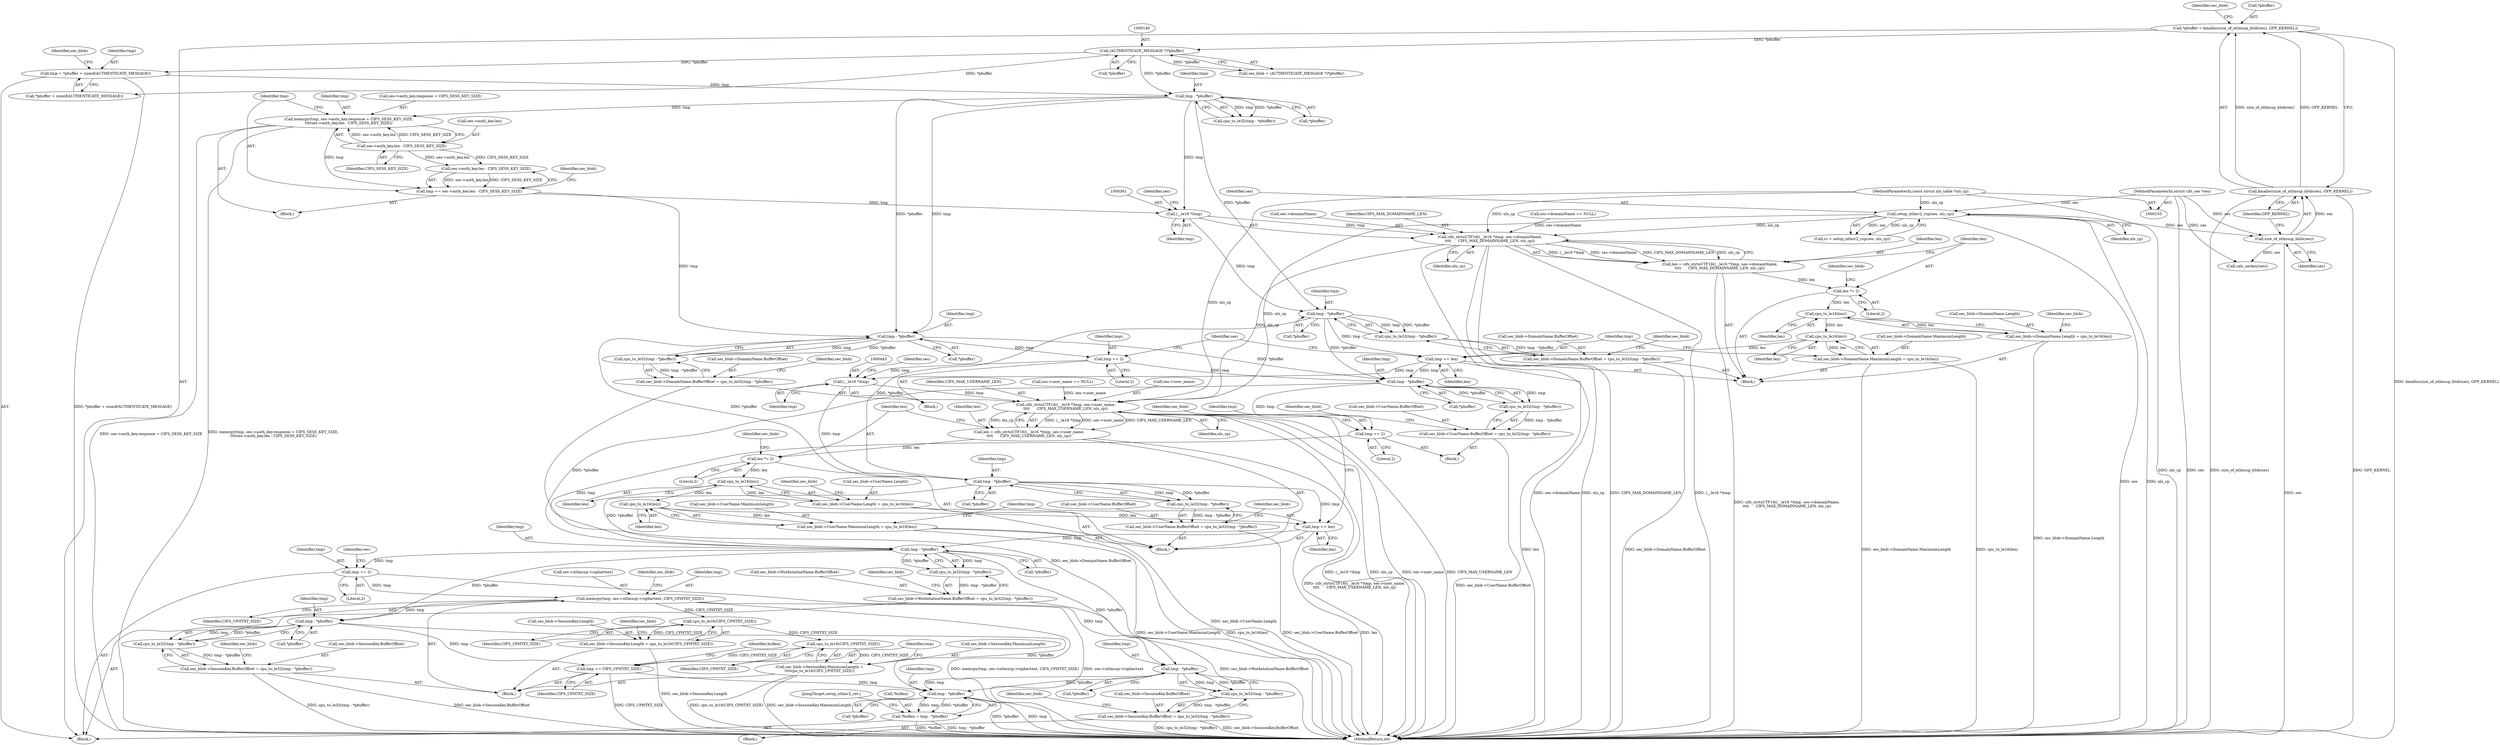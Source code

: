 digraph "0_linux_cabfb3680f78981d26c078a26e5c748531257ebb@API" {
"1000250" [label="(Call,memcpy(tmp, ses->auth_key.response + CIFS_SESS_KEY_SIZE,\n\t\t\t\tses->auth_key.len - CIFS_SESS_KEY_SIZE))"];
"1000239" [label="(Call,tmp - *pbuffer)"];
"1000196" [label="(Call,tmp = *pbuffer + sizeof(AUTHENTICATE_MESSAGE))"];
"1000139" [label="(Call,(AUTHENTICATE_MESSAGE *)*pbuffer)"];
"1000130" [label="(Call,*pbuffer = kmalloc(size_of_ntlmssp_blob(ses), GFP_KERNEL))"];
"1000133" [label="(Call,kmalloc(size_of_ntlmssp_blob(ses), GFP_KERNEL))"];
"1000134" [label="(Call,size_of_ntlmssp_blob(ses))"];
"1000115" [label="(Call,setup_ntlmv2_rsp(ses, nls_cp))"];
"1000106" [label="(MethodParameterIn,struct cifs_ses *ses)"];
"1000107" [label="(MethodParameterIn,const struct nls_table *nls_cp)"];
"1000259" [label="(Call,ses->auth_key.len - CIFS_SESS_KEY_SIZE)"];
"1000266" [label="(Call,tmp += ses->auth_key.len - CIFS_SESS_KEY_SIZE)"];
"1000333" [label="(Call,tmp - *pbuffer)"];
"1000332" [label="(Call,cpu_to_le32(tmp - *pbuffer))"];
"1000326" [label="(Call,sec_blob->DomainName.BufferOffset = cpu_to_le32(tmp - *pbuffer))"];
"1000351" [label="(Call,tmp += 2)"];
"1000415" [label="(Call,tmp - *pbuffer)"];
"1000414" [label="(Call,cpu_to_le32(tmp - *pbuffer))"];
"1000408" [label="(Call,sec_blob->UserName.BufferOffset = cpu_to_le32(tmp - *pbuffer))"];
"1000433" [label="(Call,tmp += 2)"];
"1000490" [label="(Call,tmp - *pbuffer)"];
"1000489" [label="(Call,cpu_to_le32(tmp - *pbuffer))"];
"1000483" [label="(Call,sec_blob->WorkstationName.BufferOffset = cpu_to_le32(tmp - *pbuffer))"];
"1000508" [label="(Call,tmp += 2)"];
"1000532" [label="(Call,memcpy(tmp, ses->ntlmssp->ciphertext, CIFS_CPHTXT_SIZE))"];
"1000547" [label="(Call,tmp - *pbuffer)"];
"1000546" [label="(Call,cpu_to_le32(tmp - *pbuffer))"];
"1000540" [label="(Call,sec_blob->SessionKey.BufferOffset = cpu_to_le32(tmp - *pbuffer))"];
"1000567" [label="(Call,tmp += CIFS_CPHTXT_SIZE)"];
"1000600" [label="(Call,tmp - *pbuffer)"];
"1000597" [label="(Call,*buflen = tmp - *pbuffer)"];
"1000557" [label="(Call,cpu_to_le16(CIFS_CPHTXT_SIZE))"];
"1000551" [label="(Call,sec_blob->SessionKey.Length = cpu_to_le16(CIFS_CPHTXT_SIZE))"];
"1000565" [label="(Call,cpu_to_le16(CIFS_CPHTXT_SIZE))"];
"1000559" [label="(Call,sec_blob->SessionKey.MaximumLength =\n\t\t\t\tcpu_to_le16(CIFS_CPHTXT_SIZE))"];
"1000579" [label="(Call,tmp - *pbuffer)"];
"1000578" [label="(Call,cpu_to_le32(tmp - *pbuffer))"];
"1000572" [label="(Call,sec_blob->SessionKey.BufferOffset = cpu_to_le32(tmp - *pbuffer))"];
"1000442" [label="(Call,(__le16 *)tmp)"];
"1000441" [label="(Call,cifs_strtoUTF16((__le16 *)tmp, ses->user_name,\n\t\t\t\t      CIFS_MAX_USERNAME_LEN, nls_cp))"];
"1000439" [label="(Call,len = cifs_strtoUTF16((__le16 *)tmp, ses->user_name,\n\t\t\t\t      CIFS_MAX_USERNAME_LEN, nls_cp))"];
"1000450" [label="(Call,len *= 2)"];
"1000470" [label="(Call,cpu_to_le16(len))"];
"1000464" [label="(Call,sec_blob->UserName.Length = cpu_to_le16(len))"];
"1000478" [label="(Call,cpu_to_le16(len))"];
"1000472" [label="(Call,sec_blob->UserName.MaximumLength = cpu_to_le16(len))"];
"1000480" [label="(Call,tmp += len)"];
"1000460" [label="(Call,tmp - *pbuffer)"];
"1000459" [label="(Call,cpu_to_le32(tmp - *pbuffer))"];
"1000453" [label="(Call,sec_blob->UserName.BufferOffset = cpu_to_le32(tmp - *pbuffer))"];
"1000360" [label="(Call,(__le16 *)tmp)"];
"1000359" [label="(Call,cifs_strtoUTF16((__le16 *)tmp, ses->domainName,\n\t\t\t\t      CIFS_MAX_DOMAINNAME_LEN, nls_cp))"];
"1000357" [label="(Call,len = cifs_strtoUTF16((__le16 *)tmp, ses->domainName,\n\t\t\t\t      CIFS_MAX_DOMAINNAME_LEN, nls_cp))"];
"1000368" [label="(Call,len *= 2)"];
"1000388" [label="(Call,cpu_to_le16(len))"];
"1000382" [label="(Call,sec_blob->DomainName.Length = cpu_to_le16(len))"];
"1000396" [label="(Call,cpu_to_le16(len))"];
"1000390" [label="(Call,sec_blob->DomainName.MaximumLength = cpu_to_le16(len))"];
"1000398" [label="(Call,tmp += len)"];
"1000378" [label="(Call,tmp - *pbuffer)"];
"1000377" [label="(Call,cpu_to_le32(tmp - *pbuffer))"];
"1000371" [label="(Call,sec_blob->DomainName.BufferOffset = cpu_to_le32(tmp - *pbuffer))"];
"1000422" [label="(Identifier,sec_blob)"];
"1000351" [label="(Call,tmp += 2)"];
"1000490" [label="(Call,tmp - *pbuffer)"];
"1000433" [label="(Call,tmp += 2)"];
"1000141" [label="(Call,*pbuffer)"];
"1000491" [label="(Identifier,tmp)"];
"1000327" [label="(Call,sec_blob->DomainName.BufferOffset)"];
"1000400" [label="(Identifier,len)"];
"1000353" [label="(Literal,2)"];
"1000440" [label="(Identifier,len)"];
"1000532" [label="(Call,memcpy(tmp, ses->ntlmssp->ciphertext, CIFS_CPHTXT_SIZE))"];
"1000355" [label="(Block,)"];
"1000479" [label="(Identifier,len)"];
"1000415" [label="(Call,tmp - *pbuffer)"];
"1000541" [label="(Call,sec_blob->SessionKey.BufferOffset)"];
"1000551" [label="(Call,sec_blob->SessionKey.Length = cpu_to_le16(CIFS_CPHTXT_SIZE))"];
"1000448" [label="(Identifier,CIFS_MAX_USERNAME_LEN)"];
"1000139" [label="(Call,(AUTHENTICATE_MESSAGE *)*pbuffer)"];
"1000566" [label="(Identifier,CIFS_CPHTXT_SIZE)"];
"1000335" [label="(Call,*pbuffer)"];
"1000531" [label="(Block,)"];
"1000461" [label="(Identifier,tmp)"];
"1000390" [label="(Call,sec_blob->DomainName.MaximumLength = cpu_to_le16(len))"];
"1000377" [label="(Call,cpu_to_le32(tmp - *pbuffer))"];
"1000260" [label="(Call,ses->auth_key.len)"];
"1000454" [label="(Call,sec_blob->UserName.BufferOffset)"];
"1000267" [label="(Identifier,tmp)"];
"1000106" [label="(MethodParameterIn,struct cifs_ses *ses)"];
"1000352" [label="(Identifier,tmp)"];
"1000138" [label="(Identifier,sec_blob)"];
"1000486" [label="(Identifier,sec_blob)"];
"1000601" [label="(Identifier,tmp)"];
"1000517" [label="(Identifier,ses)"];
"1000326" [label="(Call,sec_blob->DomainName.BufferOffset = cpu_to_le32(tmp - *pbuffer))"];
"1000434" [label="(Identifier,tmp)"];
"1000568" [label="(Identifier,tmp)"];
"1000471" [label="(Identifier,len)"];
"1000475" [label="(Identifier,sec_blob)"];
"1000382" [label="(Call,sec_blob->DomainName.Length = cpu_to_le16(len))"];
"1000251" [label="(Identifier,tmp)"];
"1000117" [label="(Identifier,nls_cp)"];
"1000409" [label="(Call,sec_blob->UserName.BufferOffset)"];
"1000573" [label="(Call,sec_blob->SessionKey.BufferOffset)"];
"1000320" [label="(Call,ses->domainName == NULL)"];
"1000600" [label="(Call,tmp - *pbuffer)"];
"1000508" [label="(Call,tmp += 2)"];
"1000137" [label="(Call,sec_blob = (AUTHENTICATE_MESSAGE *)*pbuffer)"];
"1000372" [label="(Call,sec_blob->DomainName.BufferOffset)"];
"1000452" [label="(Literal,2)"];
"1000478" [label="(Call,cpu_to_le16(len))"];
"1000362" [label="(Identifier,tmp)"];
"1000435" [label="(Literal,2)"];
"1000268" [label="(Call,ses->auth_key.len - CIFS_SESS_KEY_SIZE)"];
"1000450" [label="(Call,len *= 2)"];
"1000198" [label="(Call,*pbuffer + sizeof(AUTHENTICATE_MESSAGE))"];
"1000449" [label="(Identifier,nls_cp)"];
"1000414" [label="(Call,cpu_to_le32(tmp - *pbuffer))"];
"1000241" [label="(Call,*pbuffer)"];
"1000543" [label="(Identifier,sec_blob)"];
"1000408" [label="(Call,sec_blob->UserName.BufferOffset = cpu_to_le32(tmp - *pbuffer))"];
"1000552" [label="(Call,sec_blob->SessionKey.Length)"];
"1000380" [label="(Call,*pbuffer)"];
"1000597" [label="(Call,*buflen = tmp - *pbuffer)"];
"1000548" [label="(Identifier,tmp)"];
"1000266" [label="(Call,tmp += ses->auth_key.len - CIFS_SESS_KEY_SIZE)"];
"1000529" [label="(Call,calc_seckey(ses))"];
"1000578" [label="(Call,cpu_to_le32(tmp - *pbuffer))"];
"1000367" [label="(Identifier,nls_cp)"];
"1000402" [label="(Call,ses->user_name == NULL)"];
"1000464" [label="(Call,sec_blob->UserName.Length = cpu_to_le16(len))"];
"1000371" [label="(Call,sec_blob->DomainName.BufferOffset = cpu_to_le32(tmp - *pbuffer))"];
"1000360" [label="(Call,(__le16 *)tmp)"];
"1000115" [label="(Call,setup_ntlmv2_rsp(ses, nls_cp))"];
"1000359" [label="(Call,cifs_strtoUTF16((__le16 *)tmp, ses->domainName,\n\t\t\t\t      CIFS_MAX_DOMAINNAME_LEN, nls_cp))"];
"1000546" [label="(Call,cpu_to_le32(tmp - *pbuffer))"];
"1000581" [label="(Call,*pbuffer)"];
"1000416" [label="(Identifier,tmp)"];
"1000437" [label="(Block,)"];
"1000473" [label="(Call,sec_blob->UserName.MaximumLength)"];
"1000470" [label="(Call,cpu_to_le16(len))"];
"1000113" [label="(Call,rc = setup_ntlmv2_rsp(ses, nls_cp))"];
"1000259" [label="(Call,ses->auth_key.len - CIFS_SESS_KEY_SIZE)"];
"1000134" [label="(Call,size_of_ntlmssp_blob(ses))"];
"1000357" [label="(Call,len = cifs_strtoUTF16((__le16 *)tmp, ses->domainName,\n\t\t\t\t      CIFS_MAX_DOMAINNAME_LEN, nls_cp))"];
"1000385" [label="(Identifier,sec_blob)"];
"1000240" [label="(Identifier,tmp)"];
"1000558" [label="(Identifier,CIFS_CPHTXT_SIZE)"];
"1000196" [label="(Call,tmp = *pbuffer + sizeof(AUTHENTICATE_MESSAGE))"];
"1000559" [label="(Call,sec_blob->SessionKey.MaximumLength =\n\t\t\t\tcpu_to_le16(CIFS_CPHTXT_SIZE))"];
"1000334" [label="(Identifier,tmp)"];
"1000489" [label="(Call,cpu_to_le32(tmp - *pbuffer))"];
"1000399" [label="(Identifier,tmp)"];
"1000554" [label="(Identifier,sec_blob)"];
"1000472" [label="(Call,sec_blob->UserName.MaximumLength = cpu_to_le16(len))"];
"1000389" [label="(Identifier,len)"];
"1000252" [label="(Call,ses->auth_key.response + CIFS_SESS_KEY_SIZE)"];
"1000265" [label="(Identifier,CIFS_SESS_KEY_SIZE)"];
"1000580" [label="(Identifier,tmp)"];
"1000460" [label="(Call,tmp - *pbuffer)"];
"1000482" [label="(Identifier,len)"];
"1000572" [label="(Call,sec_blob->SessionKey.BufferOffset = cpu_to_le32(tmp - *pbuffer))"];
"1000451" [label="(Identifier,len)"];
"1000446" [label="(Identifier,ses)"];
"1000370" [label="(Literal,2)"];
"1000509" [label="(Identifier,tmp)"];
"1000383" [label="(Call,sec_blob->DomainName.Length)"];
"1000364" [label="(Identifier,ses)"];
"1000340" [label="(Identifier,sec_blob)"];
"1000481" [label="(Identifier,tmp)"];
"1000332" [label="(Call,cpu_to_le32(tmp - *pbuffer))"];
"1000492" [label="(Call,*pbuffer)"];
"1000607" [label="(MethodReturn,int)"];
"1000510" [label="(Literal,2)"];
"1000480" [label="(Call,tmp += len)"];
"1000557" [label="(Call,cpu_to_le16(CIFS_CPHTXT_SIZE))"];
"1000417" [label="(Call,*pbuffer)"];
"1000579" [label="(Call,tmp - *pbuffer)"];
"1000533" [label="(Identifier,tmp)"];
"1000391" [label="(Call,sec_blob->DomainName.MaximumLength)"];
"1000249" [label="(Block,)"];
"1000131" [label="(Call,*pbuffer)"];
"1000497" [label="(Identifier,sec_blob)"];
"1000444" [label="(Identifier,tmp)"];
"1000453" [label="(Call,sec_blob->UserName.BufferOffset = cpu_to_le32(tmp - *pbuffer))"];
"1000363" [label="(Call,ses->domainName)"];
"1000397" [label="(Identifier,len)"];
"1000562" [label="(Identifier,sec_blob)"];
"1000278" [label="(Identifier,sec_blob)"];
"1000586" [label="(Identifier,sec_blob)"];
"1000398" [label="(Call,tmp += len)"];
"1000549" [label="(Call,*pbuffer)"];
"1000540" [label="(Call,sec_blob->SessionKey.BufferOffset = cpu_to_le32(tmp - *pbuffer))"];
"1000368" [label="(Call,len *= 2)"];
"1000439" [label="(Call,len = cifs_strtoUTF16((__le16 *)tmp, ses->user_name,\n\t\t\t\t      CIFS_MAX_USERNAME_LEN, nls_cp))"];
"1000445" [label="(Call,ses->user_name)"];
"1000604" [label="(JumpTarget,setup_ntlmv2_ret:)"];
"1000459" [label="(Call,cpu_to_le32(tmp - *pbuffer))"];
"1000369" [label="(Identifier,len)"];
"1000205" [label="(Identifier,sec_blob)"];
"1000135" [label="(Identifier,ses)"];
"1000325" [label="(Block,)"];
"1000456" [label="(Identifier,sec_blob)"];
"1000130" [label="(Call,*pbuffer = kmalloc(size_of_ntlmssp_blob(ses), GFP_KERNEL))"];
"1000539" [label="(Identifier,CIFS_CPHTXT_SIZE)"];
"1000465" [label="(Call,sec_blob->UserName.Length)"];
"1000238" [label="(Call,cpu_to_le32(tmp - *pbuffer))"];
"1000404" [label="(Identifier,ses)"];
"1000250" [label="(Call,memcpy(tmp, ses->auth_key.response + CIFS_SESS_KEY_SIZE,\n\t\t\t\tses->auth_key.len - CIFS_SESS_KEY_SIZE))"];
"1000467" [label="(Identifier,sec_blob)"];
"1000602" [label="(Call,*pbuffer)"];
"1000483" [label="(Call,sec_blob->WorkstationName.BufferOffset = cpu_to_le32(tmp - *pbuffer))"];
"1000599" [label="(Identifier,buflen)"];
"1000462" [label="(Call,*pbuffer)"];
"1000567" [label="(Call,tmp += CIFS_CPHTXT_SIZE)"];
"1000197" [label="(Identifier,tmp)"];
"1000442" [label="(Call,(__le16 *)tmp)"];
"1000396" [label="(Call,cpu_to_le16(len))"];
"1000374" [label="(Identifier,sec_blob)"];
"1000393" [label="(Identifier,sec_blob)"];
"1000571" [label="(Block,)"];
"1000388" [label="(Call,cpu_to_le16(len))"];
"1000441" [label="(Call,cifs_strtoUTF16((__le16 *)tmp, ses->user_name,\n\t\t\t\t      CIFS_MAX_USERNAME_LEN, nls_cp))"];
"1000358" [label="(Identifier,len)"];
"1000107" [label="(MethodParameterIn,const struct nls_table *nls_cp)"];
"1000136" [label="(Identifier,GFP_KERNEL)"];
"1000407" [label="(Block,)"];
"1000565" [label="(Call,cpu_to_le16(CIFS_CPHTXT_SIZE))"];
"1000534" [label="(Call,ses->ntlmssp->ciphertext)"];
"1000560" [label="(Call,sec_blob->SessionKey.MaximumLength)"];
"1000378" [label="(Call,tmp - *pbuffer)"];
"1000484" [label="(Call,sec_blob->WorkstationName.BufferOffset)"];
"1000379" [label="(Identifier,tmp)"];
"1000547" [label="(Call,tmp - *pbuffer)"];
"1000116" [label="(Identifier,ses)"];
"1000133" [label="(Call,kmalloc(size_of_ntlmssp_blob(ses), GFP_KERNEL))"];
"1000333" [label="(Call,tmp - *pbuffer)"];
"1000366" [label="(Identifier,CIFS_MAX_DOMAINNAME_LEN)"];
"1000108" [label="(Block,)"];
"1000239" [label="(Call,tmp - *pbuffer)"];
"1000598" [label="(Call,*buflen)"];
"1000569" [label="(Identifier,CIFS_CPHTXT_SIZE)"];
"1000250" -> "1000249"  [label="AST: "];
"1000250" -> "1000259"  [label="CFG: "];
"1000251" -> "1000250"  [label="AST: "];
"1000252" -> "1000250"  [label="AST: "];
"1000259" -> "1000250"  [label="AST: "];
"1000267" -> "1000250"  [label="CFG: "];
"1000250" -> "1000607"  [label="DDG: ses->auth_key.response + CIFS_SESS_KEY_SIZE"];
"1000250" -> "1000607"  [label="DDG: memcpy(tmp, ses->auth_key.response + CIFS_SESS_KEY_SIZE,\n\t\t\t\tses->auth_key.len - CIFS_SESS_KEY_SIZE)"];
"1000239" -> "1000250"  [label="DDG: tmp"];
"1000259" -> "1000250"  [label="DDG: ses->auth_key.len"];
"1000259" -> "1000250"  [label="DDG: CIFS_SESS_KEY_SIZE"];
"1000250" -> "1000266"  [label="DDG: tmp"];
"1000239" -> "1000238"  [label="AST: "];
"1000239" -> "1000241"  [label="CFG: "];
"1000240" -> "1000239"  [label="AST: "];
"1000241" -> "1000239"  [label="AST: "];
"1000238" -> "1000239"  [label="CFG: "];
"1000239" -> "1000238"  [label="DDG: tmp"];
"1000239" -> "1000238"  [label="DDG: *pbuffer"];
"1000196" -> "1000239"  [label="DDG: tmp"];
"1000139" -> "1000239"  [label="DDG: *pbuffer"];
"1000239" -> "1000333"  [label="DDG: tmp"];
"1000239" -> "1000333"  [label="DDG: *pbuffer"];
"1000239" -> "1000360"  [label="DDG: tmp"];
"1000239" -> "1000378"  [label="DDG: *pbuffer"];
"1000196" -> "1000108"  [label="AST: "];
"1000196" -> "1000198"  [label="CFG: "];
"1000197" -> "1000196"  [label="AST: "];
"1000198" -> "1000196"  [label="AST: "];
"1000205" -> "1000196"  [label="CFG: "];
"1000196" -> "1000607"  [label="DDG: *pbuffer + sizeof(AUTHENTICATE_MESSAGE)"];
"1000139" -> "1000196"  [label="DDG: *pbuffer"];
"1000139" -> "1000137"  [label="AST: "];
"1000139" -> "1000141"  [label="CFG: "];
"1000140" -> "1000139"  [label="AST: "];
"1000141" -> "1000139"  [label="AST: "];
"1000137" -> "1000139"  [label="CFG: "];
"1000139" -> "1000137"  [label="DDG: *pbuffer"];
"1000130" -> "1000139"  [label="DDG: *pbuffer"];
"1000139" -> "1000198"  [label="DDG: *pbuffer"];
"1000130" -> "1000108"  [label="AST: "];
"1000130" -> "1000133"  [label="CFG: "];
"1000131" -> "1000130"  [label="AST: "];
"1000133" -> "1000130"  [label="AST: "];
"1000138" -> "1000130"  [label="CFG: "];
"1000130" -> "1000607"  [label="DDG: kmalloc(size_of_ntlmssp_blob(ses), GFP_KERNEL)"];
"1000133" -> "1000130"  [label="DDG: size_of_ntlmssp_blob(ses)"];
"1000133" -> "1000130"  [label="DDG: GFP_KERNEL"];
"1000133" -> "1000136"  [label="CFG: "];
"1000134" -> "1000133"  [label="AST: "];
"1000136" -> "1000133"  [label="AST: "];
"1000133" -> "1000607"  [label="DDG: size_of_ntlmssp_blob(ses)"];
"1000133" -> "1000607"  [label="DDG: GFP_KERNEL"];
"1000134" -> "1000133"  [label="DDG: ses"];
"1000134" -> "1000135"  [label="CFG: "];
"1000135" -> "1000134"  [label="AST: "];
"1000136" -> "1000134"  [label="CFG: "];
"1000134" -> "1000607"  [label="DDG: ses"];
"1000115" -> "1000134"  [label="DDG: ses"];
"1000106" -> "1000134"  [label="DDG: ses"];
"1000134" -> "1000529"  [label="DDG: ses"];
"1000115" -> "1000113"  [label="AST: "];
"1000115" -> "1000117"  [label="CFG: "];
"1000116" -> "1000115"  [label="AST: "];
"1000117" -> "1000115"  [label="AST: "];
"1000113" -> "1000115"  [label="CFG: "];
"1000115" -> "1000607"  [label="DDG: nls_cp"];
"1000115" -> "1000607"  [label="DDG: ses"];
"1000115" -> "1000113"  [label="DDG: ses"];
"1000115" -> "1000113"  [label="DDG: nls_cp"];
"1000106" -> "1000115"  [label="DDG: ses"];
"1000107" -> "1000115"  [label="DDG: nls_cp"];
"1000115" -> "1000359"  [label="DDG: nls_cp"];
"1000115" -> "1000441"  [label="DDG: nls_cp"];
"1000106" -> "1000103"  [label="AST: "];
"1000106" -> "1000607"  [label="DDG: ses"];
"1000106" -> "1000529"  [label="DDG: ses"];
"1000107" -> "1000103"  [label="AST: "];
"1000107" -> "1000607"  [label="DDG: nls_cp"];
"1000107" -> "1000359"  [label="DDG: nls_cp"];
"1000107" -> "1000441"  [label="DDG: nls_cp"];
"1000259" -> "1000265"  [label="CFG: "];
"1000260" -> "1000259"  [label="AST: "];
"1000265" -> "1000259"  [label="AST: "];
"1000259" -> "1000268"  [label="DDG: ses->auth_key.len"];
"1000259" -> "1000268"  [label="DDG: CIFS_SESS_KEY_SIZE"];
"1000266" -> "1000249"  [label="AST: "];
"1000266" -> "1000268"  [label="CFG: "];
"1000267" -> "1000266"  [label="AST: "];
"1000268" -> "1000266"  [label="AST: "];
"1000278" -> "1000266"  [label="CFG: "];
"1000268" -> "1000266"  [label="DDG: ses->auth_key.len"];
"1000268" -> "1000266"  [label="DDG: CIFS_SESS_KEY_SIZE"];
"1000266" -> "1000333"  [label="DDG: tmp"];
"1000266" -> "1000360"  [label="DDG: tmp"];
"1000333" -> "1000332"  [label="AST: "];
"1000333" -> "1000335"  [label="CFG: "];
"1000334" -> "1000333"  [label="AST: "];
"1000335" -> "1000333"  [label="AST: "];
"1000332" -> "1000333"  [label="CFG: "];
"1000333" -> "1000332"  [label="DDG: tmp"];
"1000333" -> "1000332"  [label="DDG: *pbuffer"];
"1000333" -> "1000351"  [label="DDG: tmp"];
"1000333" -> "1000415"  [label="DDG: *pbuffer"];
"1000333" -> "1000460"  [label="DDG: *pbuffer"];
"1000332" -> "1000326"  [label="AST: "];
"1000326" -> "1000332"  [label="CFG: "];
"1000332" -> "1000326"  [label="DDG: tmp - *pbuffer"];
"1000326" -> "1000325"  [label="AST: "];
"1000327" -> "1000326"  [label="AST: "];
"1000340" -> "1000326"  [label="CFG: "];
"1000326" -> "1000607"  [label="DDG: sec_blob->DomainName.BufferOffset"];
"1000351" -> "1000325"  [label="AST: "];
"1000351" -> "1000353"  [label="CFG: "];
"1000352" -> "1000351"  [label="AST: "];
"1000353" -> "1000351"  [label="AST: "];
"1000404" -> "1000351"  [label="CFG: "];
"1000351" -> "1000415"  [label="DDG: tmp"];
"1000351" -> "1000442"  [label="DDG: tmp"];
"1000415" -> "1000414"  [label="AST: "];
"1000415" -> "1000417"  [label="CFG: "];
"1000416" -> "1000415"  [label="AST: "];
"1000417" -> "1000415"  [label="AST: "];
"1000414" -> "1000415"  [label="CFG: "];
"1000415" -> "1000414"  [label="DDG: tmp"];
"1000415" -> "1000414"  [label="DDG: *pbuffer"];
"1000398" -> "1000415"  [label="DDG: tmp"];
"1000378" -> "1000415"  [label="DDG: *pbuffer"];
"1000415" -> "1000433"  [label="DDG: tmp"];
"1000415" -> "1000490"  [label="DDG: *pbuffer"];
"1000414" -> "1000408"  [label="AST: "];
"1000408" -> "1000414"  [label="CFG: "];
"1000414" -> "1000408"  [label="DDG: tmp - *pbuffer"];
"1000408" -> "1000407"  [label="AST: "];
"1000409" -> "1000408"  [label="AST: "];
"1000422" -> "1000408"  [label="CFG: "];
"1000408" -> "1000607"  [label="DDG: sec_blob->UserName.BufferOffset"];
"1000433" -> "1000407"  [label="AST: "];
"1000433" -> "1000435"  [label="CFG: "];
"1000434" -> "1000433"  [label="AST: "];
"1000435" -> "1000433"  [label="AST: "];
"1000486" -> "1000433"  [label="CFG: "];
"1000433" -> "1000490"  [label="DDG: tmp"];
"1000490" -> "1000489"  [label="AST: "];
"1000490" -> "1000492"  [label="CFG: "];
"1000491" -> "1000490"  [label="AST: "];
"1000492" -> "1000490"  [label="AST: "];
"1000489" -> "1000490"  [label="CFG: "];
"1000490" -> "1000489"  [label="DDG: tmp"];
"1000490" -> "1000489"  [label="DDG: *pbuffer"];
"1000480" -> "1000490"  [label="DDG: tmp"];
"1000460" -> "1000490"  [label="DDG: *pbuffer"];
"1000490" -> "1000508"  [label="DDG: tmp"];
"1000490" -> "1000547"  [label="DDG: *pbuffer"];
"1000490" -> "1000579"  [label="DDG: *pbuffer"];
"1000489" -> "1000483"  [label="AST: "];
"1000483" -> "1000489"  [label="CFG: "];
"1000489" -> "1000483"  [label="DDG: tmp - *pbuffer"];
"1000483" -> "1000108"  [label="AST: "];
"1000484" -> "1000483"  [label="AST: "];
"1000497" -> "1000483"  [label="CFG: "];
"1000483" -> "1000607"  [label="DDG: sec_blob->WorkstationName.BufferOffset"];
"1000508" -> "1000108"  [label="AST: "];
"1000508" -> "1000510"  [label="CFG: "];
"1000509" -> "1000508"  [label="AST: "];
"1000510" -> "1000508"  [label="AST: "];
"1000517" -> "1000508"  [label="CFG: "];
"1000508" -> "1000532"  [label="DDG: tmp"];
"1000508" -> "1000579"  [label="DDG: tmp"];
"1000532" -> "1000531"  [label="AST: "];
"1000532" -> "1000539"  [label="CFG: "];
"1000533" -> "1000532"  [label="AST: "];
"1000534" -> "1000532"  [label="AST: "];
"1000539" -> "1000532"  [label="AST: "];
"1000543" -> "1000532"  [label="CFG: "];
"1000532" -> "1000607"  [label="DDG: ses->ntlmssp->ciphertext"];
"1000532" -> "1000607"  [label="DDG: memcpy(tmp, ses->ntlmssp->ciphertext, CIFS_CPHTXT_SIZE)"];
"1000532" -> "1000547"  [label="DDG: tmp"];
"1000532" -> "1000557"  [label="DDG: CIFS_CPHTXT_SIZE"];
"1000547" -> "1000546"  [label="AST: "];
"1000547" -> "1000549"  [label="CFG: "];
"1000548" -> "1000547"  [label="AST: "];
"1000549" -> "1000547"  [label="AST: "];
"1000546" -> "1000547"  [label="CFG: "];
"1000547" -> "1000546"  [label="DDG: tmp"];
"1000547" -> "1000546"  [label="DDG: *pbuffer"];
"1000547" -> "1000567"  [label="DDG: tmp"];
"1000547" -> "1000600"  [label="DDG: *pbuffer"];
"1000546" -> "1000540"  [label="AST: "];
"1000540" -> "1000546"  [label="CFG: "];
"1000546" -> "1000540"  [label="DDG: tmp - *pbuffer"];
"1000540" -> "1000531"  [label="AST: "];
"1000541" -> "1000540"  [label="AST: "];
"1000554" -> "1000540"  [label="CFG: "];
"1000540" -> "1000607"  [label="DDG: cpu_to_le32(tmp - *pbuffer)"];
"1000540" -> "1000607"  [label="DDG: sec_blob->SessionKey.BufferOffset"];
"1000567" -> "1000531"  [label="AST: "];
"1000567" -> "1000569"  [label="CFG: "];
"1000568" -> "1000567"  [label="AST: "];
"1000569" -> "1000567"  [label="AST: "];
"1000599" -> "1000567"  [label="CFG: "];
"1000567" -> "1000607"  [label="DDG: CIFS_CPHTXT_SIZE"];
"1000565" -> "1000567"  [label="DDG: CIFS_CPHTXT_SIZE"];
"1000567" -> "1000600"  [label="DDG: tmp"];
"1000600" -> "1000597"  [label="AST: "];
"1000600" -> "1000602"  [label="CFG: "];
"1000601" -> "1000600"  [label="AST: "];
"1000602" -> "1000600"  [label="AST: "];
"1000597" -> "1000600"  [label="CFG: "];
"1000600" -> "1000607"  [label="DDG: *pbuffer"];
"1000600" -> "1000607"  [label="DDG: tmp"];
"1000600" -> "1000597"  [label="DDG: tmp"];
"1000600" -> "1000597"  [label="DDG: *pbuffer"];
"1000579" -> "1000600"  [label="DDG: tmp"];
"1000579" -> "1000600"  [label="DDG: *pbuffer"];
"1000597" -> "1000108"  [label="AST: "];
"1000598" -> "1000597"  [label="AST: "];
"1000604" -> "1000597"  [label="CFG: "];
"1000597" -> "1000607"  [label="DDG: *buflen"];
"1000597" -> "1000607"  [label="DDG: tmp - *pbuffer"];
"1000557" -> "1000551"  [label="AST: "];
"1000557" -> "1000558"  [label="CFG: "];
"1000558" -> "1000557"  [label="AST: "];
"1000551" -> "1000557"  [label="CFG: "];
"1000557" -> "1000551"  [label="DDG: CIFS_CPHTXT_SIZE"];
"1000557" -> "1000565"  [label="DDG: CIFS_CPHTXT_SIZE"];
"1000551" -> "1000531"  [label="AST: "];
"1000552" -> "1000551"  [label="AST: "];
"1000562" -> "1000551"  [label="CFG: "];
"1000551" -> "1000607"  [label="DDG: sec_blob->SessionKey.Length"];
"1000565" -> "1000559"  [label="AST: "];
"1000565" -> "1000566"  [label="CFG: "];
"1000566" -> "1000565"  [label="AST: "];
"1000559" -> "1000565"  [label="CFG: "];
"1000565" -> "1000559"  [label="DDG: CIFS_CPHTXT_SIZE"];
"1000559" -> "1000531"  [label="AST: "];
"1000560" -> "1000559"  [label="AST: "];
"1000568" -> "1000559"  [label="CFG: "];
"1000559" -> "1000607"  [label="DDG: sec_blob->SessionKey.MaximumLength"];
"1000559" -> "1000607"  [label="DDG: cpu_to_le16(CIFS_CPHTXT_SIZE)"];
"1000579" -> "1000578"  [label="AST: "];
"1000579" -> "1000581"  [label="CFG: "];
"1000580" -> "1000579"  [label="AST: "];
"1000581" -> "1000579"  [label="AST: "];
"1000578" -> "1000579"  [label="CFG: "];
"1000579" -> "1000578"  [label="DDG: tmp"];
"1000579" -> "1000578"  [label="DDG: *pbuffer"];
"1000578" -> "1000572"  [label="AST: "];
"1000572" -> "1000578"  [label="CFG: "];
"1000578" -> "1000572"  [label="DDG: tmp - *pbuffer"];
"1000572" -> "1000571"  [label="AST: "];
"1000573" -> "1000572"  [label="AST: "];
"1000586" -> "1000572"  [label="CFG: "];
"1000572" -> "1000607"  [label="DDG: cpu_to_le32(tmp - *pbuffer)"];
"1000572" -> "1000607"  [label="DDG: sec_blob->SessionKey.BufferOffset"];
"1000442" -> "1000441"  [label="AST: "];
"1000442" -> "1000444"  [label="CFG: "];
"1000443" -> "1000442"  [label="AST: "];
"1000444" -> "1000442"  [label="AST: "];
"1000446" -> "1000442"  [label="CFG: "];
"1000442" -> "1000441"  [label="DDG: tmp"];
"1000398" -> "1000442"  [label="DDG: tmp"];
"1000442" -> "1000460"  [label="DDG: tmp"];
"1000441" -> "1000439"  [label="AST: "];
"1000441" -> "1000449"  [label="CFG: "];
"1000445" -> "1000441"  [label="AST: "];
"1000448" -> "1000441"  [label="AST: "];
"1000449" -> "1000441"  [label="AST: "];
"1000439" -> "1000441"  [label="CFG: "];
"1000441" -> "1000607"  [label="DDG: (__le16 *)tmp"];
"1000441" -> "1000607"  [label="DDG: nls_cp"];
"1000441" -> "1000607"  [label="DDG: ses->user_name"];
"1000441" -> "1000607"  [label="DDG: CIFS_MAX_USERNAME_LEN"];
"1000441" -> "1000439"  [label="DDG: (__le16 *)tmp"];
"1000441" -> "1000439"  [label="DDG: ses->user_name"];
"1000441" -> "1000439"  [label="DDG: CIFS_MAX_USERNAME_LEN"];
"1000441" -> "1000439"  [label="DDG: nls_cp"];
"1000402" -> "1000441"  [label="DDG: ses->user_name"];
"1000359" -> "1000441"  [label="DDG: nls_cp"];
"1000439" -> "1000437"  [label="AST: "];
"1000440" -> "1000439"  [label="AST: "];
"1000451" -> "1000439"  [label="CFG: "];
"1000439" -> "1000607"  [label="DDG: cifs_strtoUTF16((__le16 *)tmp, ses->user_name,\n\t\t\t\t      CIFS_MAX_USERNAME_LEN, nls_cp)"];
"1000439" -> "1000450"  [label="DDG: len"];
"1000450" -> "1000437"  [label="AST: "];
"1000450" -> "1000452"  [label="CFG: "];
"1000451" -> "1000450"  [label="AST: "];
"1000452" -> "1000450"  [label="AST: "];
"1000456" -> "1000450"  [label="CFG: "];
"1000450" -> "1000470"  [label="DDG: len"];
"1000470" -> "1000464"  [label="AST: "];
"1000470" -> "1000471"  [label="CFG: "];
"1000471" -> "1000470"  [label="AST: "];
"1000464" -> "1000470"  [label="CFG: "];
"1000470" -> "1000464"  [label="DDG: len"];
"1000470" -> "1000478"  [label="DDG: len"];
"1000464" -> "1000437"  [label="AST: "];
"1000465" -> "1000464"  [label="AST: "];
"1000475" -> "1000464"  [label="CFG: "];
"1000464" -> "1000607"  [label="DDG: sec_blob->UserName.Length"];
"1000478" -> "1000472"  [label="AST: "];
"1000478" -> "1000479"  [label="CFG: "];
"1000479" -> "1000478"  [label="AST: "];
"1000472" -> "1000478"  [label="CFG: "];
"1000478" -> "1000472"  [label="DDG: len"];
"1000478" -> "1000480"  [label="DDG: len"];
"1000472" -> "1000437"  [label="AST: "];
"1000473" -> "1000472"  [label="AST: "];
"1000481" -> "1000472"  [label="CFG: "];
"1000472" -> "1000607"  [label="DDG: sec_blob->UserName.MaximumLength"];
"1000472" -> "1000607"  [label="DDG: cpu_to_le16(len)"];
"1000480" -> "1000437"  [label="AST: "];
"1000480" -> "1000482"  [label="CFG: "];
"1000481" -> "1000480"  [label="AST: "];
"1000482" -> "1000480"  [label="AST: "];
"1000486" -> "1000480"  [label="CFG: "];
"1000480" -> "1000607"  [label="DDG: len"];
"1000460" -> "1000480"  [label="DDG: tmp"];
"1000460" -> "1000459"  [label="AST: "];
"1000460" -> "1000462"  [label="CFG: "];
"1000461" -> "1000460"  [label="AST: "];
"1000462" -> "1000460"  [label="AST: "];
"1000459" -> "1000460"  [label="CFG: "];
"1000460" -> "1000459"  [label="DDG: tmp"];
"1000460" -> "1000459"  [label="DDG: *pbuffer"];
"1000378" -> "1000460"  [label="DDG: *pbuffer"];
"1000459" -> "1000453"  [label="AST: "];
"1000453" -> "1000459"  [label="CFG: "];
"1000459" -> "1000453"  [label="DDG: tmp - *pbuffer"];
"1000453" -> "1000437"  [label="AST: "];
"1000454" -> "1000453"  [label="AST: "];
"1000467" -> "1000453"  [label="CFG: "];
"1000453" -> "1000607"  [label="DDG: sec_blob->UserName.BufferOffset"];
"1000360" -> "1000359"  [label="AST: "];
"1000360" -> "1000362"  [label="CFG: "];
"1000361" -> "1000360"  [label="AST: "];
"1000362" -> "1000360"  [label="AST: "];
"1000364" -> "1000360"  [label="CFG: "];
"1000360" -> "1000359"  [label="DDG: tmp"];
"1000360" -> "1000378"  [label="DDG: tmp"];
"1000359" -> "1000357"  [label="AST: "];
"1000359" -> "1000367"  [label="CFG: "];
"1000363" -> "1000359"  [label="AST: "];
"1000366" -> "1000359"  [label="AST: "];
"1000367" -> "1000359"  [label="AST: "];
"1000357" -> "1000359"  [label="CFG: "];
"1000359" -> "1000607"  [label="DDG: nls_cp"];
"1000359" -> "1000607"  [label="DDG: CIFS_MAX_DOMAINNAME_LEN"];
"1000359" -> "1000607"  [label="DDG: (__le16 *)tmp"];
"1000359" -> "1000607"  [label="DDG: ses->domainName"];
"1000359" -> "1000357"  [label="DDG: (__le16 *)tmp"];
"1000359" -> "1000357"  [label="DDG: ses->domainName"];
"1000359" -> "1000357"  [label="DDG: CIFS_MAX_DOMAINNAME_LEN"];
"1000359" -> "1000357"  [label="DDG: nls_cp"];
"1000320" -> "1000359"  [label="DDG: ses->domainName"];
"1000357" -> "1000355"  [label="AST: "];
"1000358" -> "1000357"  [label="AST: "];
"1000369" -> "1000357"  [label="CFG: "];
"1000357" -> "1000607"  [label="DDG: cifs_strtoUTF16((__le16 *)tmp, ses->domainName,\n\t\t\t\t      CIFS_MAX_DOMAINNAME_LEN, nls_cp)"];
"1000357" -> "1000368"  [label="DDG: len"];
"1000368" -> "1000355"  [label="AST: "];
"1000368" -> "1000370"  [label="CFG: "];
"1000369" -> "1000368"  [label="AST: "];
"1000370" -> "1000368"  [label="AST: "];
"1000374" -> "1000368"  [label="CFG: "];
"1000368" -> "1000388"  [label="DDG: len"];
"1000388" -> "1000382"  [label="AST: "];
"1000388" -> "1000389"  [label="CFG: "];
"1000389" -> "1000388"  [label="AST: "];
"1000382" -> "1000388"  [label="CFG: "];
"1000388" -> "1000382"  [label="DDG: len"];
"1000388" -> "1000396"  [label="DDG: len"];
"1000382" -> "1000355"  [label="AST: "];
"1000383" -> "1000382"  [label="AST: "];
"1000393" -> "1000382"  [label="CFG: "];
"1000382" -> "1000607"  [label="DDG: sec_blob->DomainName.Length"];
"1000396" -> "1000390"  [label="AST: "];
"1000396" -> "1000397"  [label="CFG: "];
"1000397" -> "1000396"  [label="AST: "];
"1000390" -> "1000396"  [label="CFG: "];
"1000396" -> "1000390"  [label="DDG: len"];
"1000396" -> "1000398"  [label="DDG: len"];
"1000390" -> "1000355"  [label="AST: "];
"1000391" -> "1000390"  [label="AST: "];
"1000399" -> "1000390"  [label="CFG: "];
"1000390" -> "1000607"  [label="DDG: cpu_to_le16(len)"];
"1000390" -> "1000607"  [label="DDG: sec_blob->DomainName.MaximumLength"];
"1000398" -> "1000355"  [label="AST: "];
"1000398" -> "1000400"  [label="CFG: "];
"1000399" -> "1000398"  [label="AST: "];
"1000400" -> "1000398"  [label="AST: "];
"1000404" -> "1000398"  [label="CFG: "];
"1000398" -> "1000607"  [label="DDG: len"];
"1000378" -> "1000398"  [label="DDG: tmp"];
"1000378" -> "1000377"  [label="AST: "];
"1000378" -> "1000380"  [label="CFG: "];
"1000379" -> "1000378"  [label="AST: "];
"1000380" -> "1000378"  [label="AST: "];
"1000377" -> "1000378"  [label="CFG: "];
"1000378" -> "1000377"  [label="DDG: tmp"];
"1000378" -> "1000377"  [label="DDG: *pbuffer"];
"1000377" -> "1000371"  [label="AST: "];
"1000371" -> "1000377"  [label="CFG: "];
"1000377" -> "1000371"  [label="DDG: tmp - *pbuffer"];
"1000371" -> "1000355"  [label="AST: "];
"1000372" -> "1000371"  [label="AST: "];
"1000385" -> "1000371"  [label="CFG: "];
"1000371" -> "1000607"  [label="DDG: sec_blob->DomainName.BufferOffset"];
}
